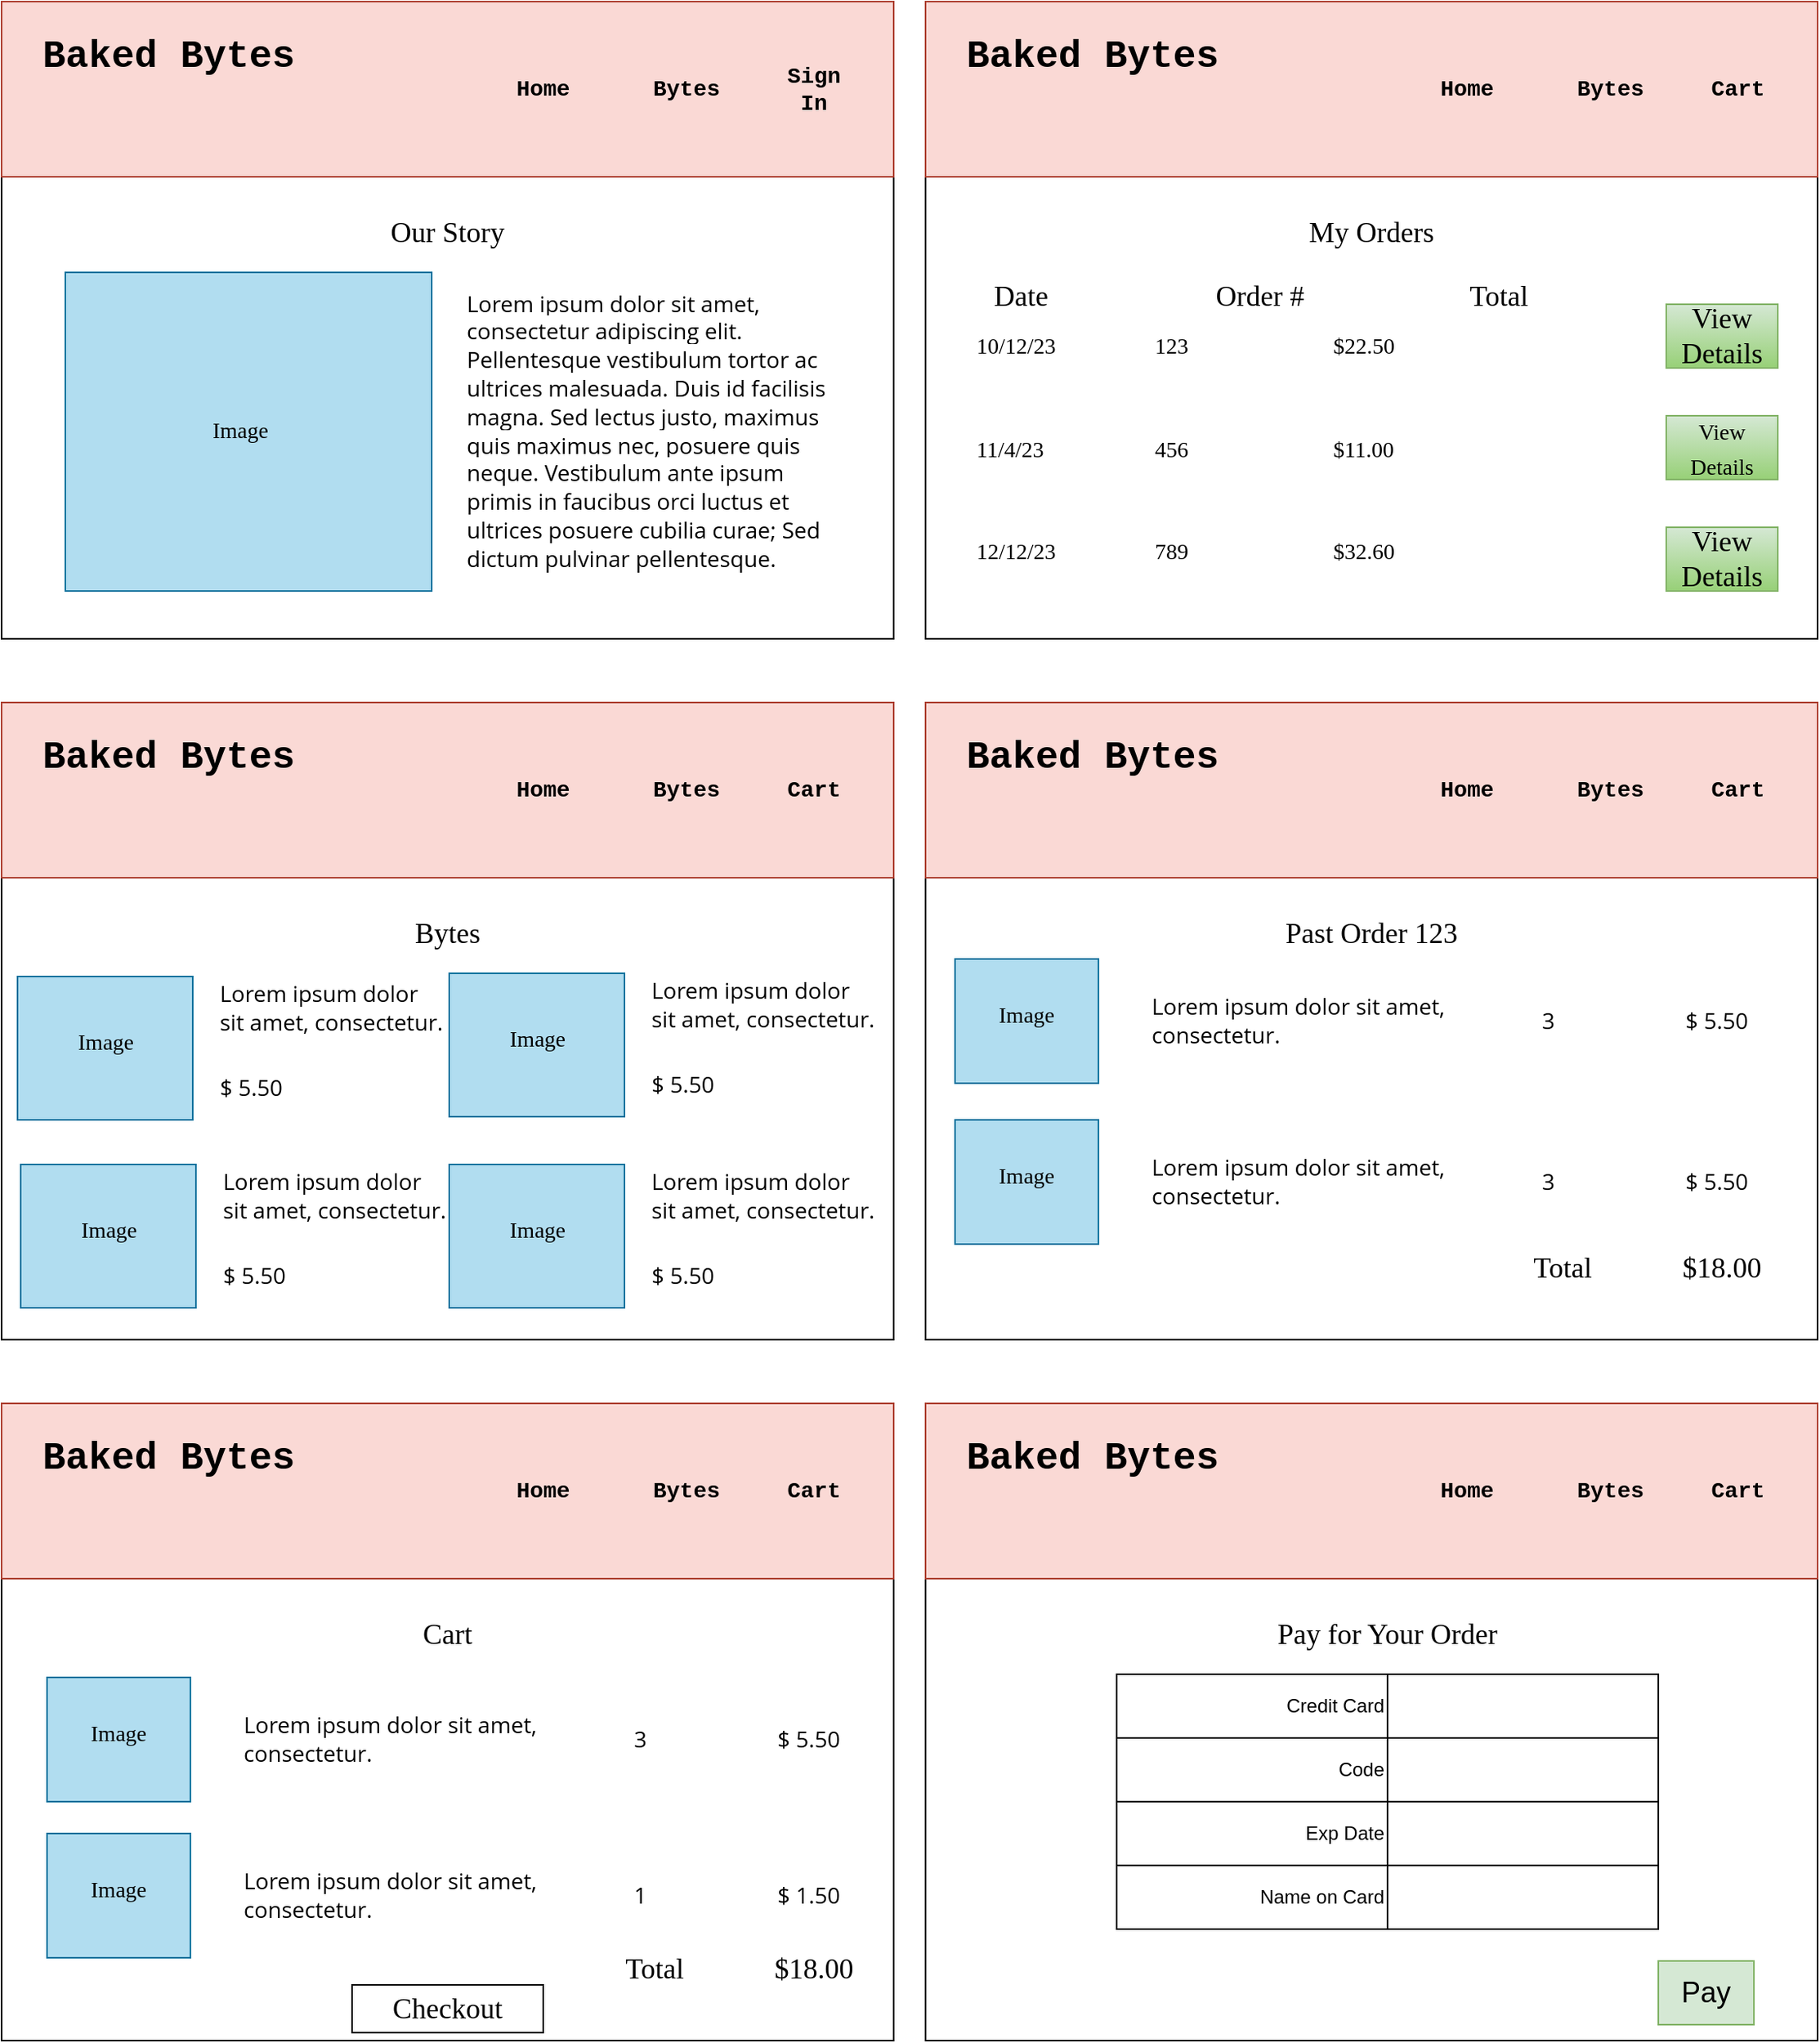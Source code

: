 <mxfile>
    <diagram id="0p1BuVFG_lbV1DjDVaJN" name="Page-1">
        <mxGraphModel dx="1328" dy="828" grid="1" gridSize="10" guides="1" tooltips="1" connect="1" arrows="1" fold="1" page="1" pageScale="1" pageWidth="1200" pageHeight="1600" math="0" shadow="0">
            <root>
                <mxCell id="0"/>
                <mxCell id="1" parent="0"/>
                <mxCell id="2" value="" style="whiteSpace=wrap;html=1;" parent="1" vertex="1">
                    <mxGeometry x="40" y="40" width="560" height="400" as="geometry"/>
                </mxCell>
                <mxCell id="7" value="" style="whiteSpace=wrap;html=1;fontFamily=Courier New;fontSize=14;fillColor=#fad9d5;strokeColor=#ae4132;" parent="1" vertex="1">
                    <mxGeometry x="40" y="40" width="560" height="110" as="geometry"/>
                </mxCell>
                <mxCell id="3" value="&lt;font size=&quot;1&quot; face=&quot;Courier New&quot;&gt;&lt;b style=&quot;font-size: 24px;&quot;&gt;Baked Bytes&lt;/b&gt;&lt;/font&gt;" style="text;strokeColor=none;align=center;fillColor=none;html=1;verticalAlign=middle;whiteSpace=wrap;rounded=0;" parent="1" vertex="1">
                    <mxGeometry x="60" y="60" width="170" height="30" as="geometry"/>
                </mxCell>
                <mxCell id="4" value="&lt;font size=&quot;1&quot; face=&quot;Courier New&quot;&gt;&lt;b style=&quot;font-size: 14px;&quot;&gt;Home&lt;/b&gt;&lt;/font&gt;" style="text;strokeColor=none;align=center;fillColor=none;html=1;verticalAlign=middle;whiteSpace=wrap;rounded=0;" parent="1" vertex="1">
                    <mxGeometry x="350" y="80" width="60" height="30" as="geometry"/>
                </mxCell>
                <mxCell id="5" value="&lt;font size=&quot;1&quot; face=&quot;Courier New&quot;&gt;&lt;b style=&quot;font-size: 14px;&quot;&gt;Bytes&lt;/b&gt;&lt;/font&gt;" style="text;strokeColor=none;align=center;fillColor=none;html=1;verticalAlign=middle;whiteSpace=wrap;rounded=0;" parent="1" vertex="1">
                    <mxGeometry x="440" y="80" width="60" height="30" as="geometry"/>
                </mxCell>
                <mxCell id="6" value="&lt;font face=&quot;Courier New&quot;&gt;&lt;span style=&quot;font-size: 14px;&quot;&gt;&lt;b&gt;Sign In&lt;/b&gt;&lt;/span&gt;&lt;/font&gt;" style="text;strokeColor=none;align=center;fillColor=none;html=1;verticalAlign=middle;whiteSpace=wrap;rounded=0;" parent="1" vertex="1">
                    <mxGeometry x="520" y="80" width="60" height="30" as="geometry"/>
                </mxCell>
                <mxCell id="8" value="&lt;font style=&quot;font-size: 18px;&quot; face=&quot;Verdana&quot;&gt;Our Story&lt;/font&gt;" style="text;strokeColor=none;align=center;fillColor=none;html=1;verticalAlign=middle;whiteSpace=wrap;rounded=0;fontFamily=Courier New;fontSize=14;" parent="1" vertex="1">
                    <mxGeometry x="250" y="170" width="140" height="30" as="geometry"/>
                </mxCell>
                <mxCell id="9" value="" style="whiteSpace=wrap;html=1;fontFamily=Verdana;fontSize=14;fillColor=#b1ddf0;strokeColor=#10739e;" parent="1" vertex="1">
                    <mxGeometry x="80" y="210" width="230" height="200" as="geometry"/>
                </mxCell>
                <mxCell id="10" value="&lt;span style=&quot;font-family: &amp;quot;Open Sans&amp;quot;, Arial, sans-serif; background-color: rgb(255, 255, 255);&quot;&gt;Lorem ipsum dolor sit amet, consectetur adipiscing elit. Pellentesque vestibulum tortor ac ultrices malesuada. Duis id facilisis magna. Sed lectus justo, maximus quis maximus nec, posuere quis neque. Vestibulum ante ipsum primis in faucibus orci luctus et ultrices posuere cubilia curae; Sed dictum pulvinar pellentesque.&amp;nbsp;&lt;/span&gt;" style="text;strokeColor=none;align=left;fillColor=none;html=1;verticalAlign=middle;whiteSpace=wrap;rounded=0;fontFamily=Verdana;fontSize=14;" parent="1" vertex="1">
                    <mxGeometry x="330" y="210" width="230" height="200" as="geometry"/>
                </mxCell>
                <mxCell id="11" value="Image" style="text;strokeColor=none;align=center;fillColor=none;html=1;verticalAlign=middle;whiteSpace=wrap;rounded=0;fontFamily=Verdana;fontSize=14;" parent="1" vertex="1">
                    <mxGeometry x="160" y="295" width="60" height="30" as="geometry"/>
                </mxCell>
                <mxCell id="12" value="" style="whiteSpace=wrap;html=1;" parent="1" vertex="1">
                    <mxGeometry x="40" y="480" width="560" height="400" as="geometry"/>
                </mxCell>
                <mxCell id="13" value="" style="whiteSpace=wrap;html=1;fontFamily=Courier New;fontSize=14;fillColor=#fad9d5;strokeColor=#ae4132;" parent="1" vertex="1">
                    <mxGeometry x="40" y="480" width="560" height="110" as="geometry"/>
                </mxCell>
                <mxCell id="14" value="&lt;font size=&quot;1&quot; face=&quot;Courier New&quot;&gt;&lt;b style=&quot;font-size: 24px;&quot;&gt;Baked Bytes&lt;/b&gt;&lt;/font&gt;" style="text;strokeColor=none;align=center;fillColor=none;html=1;verticalAlign=middle;whiteSpace=wrap;rounded=0;" parent="1" vertex="1">
                    <mxGeometry x="60" y="500" width="170" height="30" as="geometry"/>
                </mxCell>
                <mxCell id="15" value="&lt;font size=&quot;1&quot; face=&quot;Courier New&quot;&gt;&lt;b style=&quot;font-size: 14px;&quot;&gt;Home&lt;/b&gt;&lt;/font&gt;" style="text;strokeColor=none;align=center;fillColor=none;html=1;verticalAlign=middle;whiteSpace=wrap;rounded=0;" parent="1" vertex="1">
                    <mxGeometry x="350" y="520" width="60" height="30" as="geometry"/>
                </mxCell>
                <mxCell id="16" value="&lt;font size=&quot;1&quot; face=&quot;Courier New&quot;&gt;&lt;b style=&quot;font-size: 14px;&quot;&gt;Bytes&lt;/b&gt;&lt;/font&gt;" style="text;strokeColor=none;align=center;fillColor=none;html=1;verticalAlign=middle;whiteSpace=wrap;rounded=0;" parent="1" vertex="1">
                    <mxGeometry x="440" y="520" width="60" height="30" as="geometry"/>
                </mxCell>
                <mxCell id="17" value="&lt;font face=&quot;Courier New&quot;&gt;&lt;span style=&quot;font-size: 14px;&quot;&gt;&lt;b&gt;Cart&lt;/b&gt;&lt;/span&gt;&lt;/font&gt;" style="text;strokeColor=none;align=center;fillColor=none;html=1;verticalAlign=middle;whiteSpace=wrap;rounded=0;" parent="1" vertex="1">
                    <mxGeometry x="520" y="520" width="60" height="30" as="geometry"/>
                </mxCell>
                <mxCell id="18" value="&lt;font style=&quot;font-size: 18px;&quot; face=&quot;Verdana&quot;&gt;Bytes&lt;/font&gt;" style="text;strokeColor=none;align=center;fillColor=none;html=1;verticalAlign=middle;whiteSpace=wrap;rounded=0;fontFamily=Courier New;fontSize=14;" parent="1" vertex="1">
                    <mxGeometry x="250" y="610" width="140" height="30" as="geometry"/>
                </mxCell>
                <mxCell id="29" value="" style="group" parent="1" vertex="1" connectable="0">
                    <mxGeometry x="64" y="652" width="254" height="90" as="geometry"/>
                </mxCell>
                <mxCell id="20" value="&lt;span style=&quot;font-family: &amp;quot;Open Sans&amp;quot;, Arial, sans-serif; text-align: justify; background-color: rgb(255, 255, 255);&quot;&gt;Lorem ipsum dolor sit amet, consectetur.&lt;/span&gt;" style="text;strokeColor=none;align=left;fillColor=none;html=1;verticalAlign=middle;whiteSpace=wrap;rounded=0;fontFamily=Verdana;fontSize=14;" parent="29" vertex="1">
                    <mxGeometry x="111" width="143" height="40" as="geometry"/>
                </mxCell>
                <mxCell id="22" value="" style="group" parent="29" vertex="1" connectable="0">
                    <mxGeometry width="110" height="90" as="geometry"/>
                </mxCell>
                <mxCell id="19" value="" style="whiteSpace=wrap;html=1;fontFamily=Verdana;fontSize=14;fillColor=#b1ddf0;strokeColor=#10739e;" parent="22" vertex="1">
                    <mxGeometry x="-14" width="110" height="90" as="geometry"/>
                </mxCell>
                <mxCell id="21" value="Image" style="text;strokeColor=none;align=center;fillColor=none;html=1;verticalAlign=middle;whiteSpace=wrap;rounded=0;fontFamily=Verdana;fontSize=14;" parent="22" vertex="1">
                    <mxGeometry x="27.261" y="35.25" width="28.696" height="13.5" as="geometry"/>
                </mxCell>
                <mxCell id="23" value="&lt;span style=&quot;font-family: &amp;quot;Open Sans&amp;quot;, Arial, sans-serif; text-align: justify; background-color: rgb(255, 255, 255);&quot;&gt;$ 5.50&lt;/span&gt;" style="text;strokeColor=none;align=left;fillColor=none;html=1;verticalAlign=middle;whiteSpace=wrap;rounded=0;fontFamily=Verdana;fontSize=14;" parent="29" vertex="1">
                    <mxGeometry x="111" y="50" width="55" height="40" as="geometry"/>
                </mxCell>
                <mxCell id="30" value="" style="group" parent="1" vertex="1" connectable="0">
                    <mxGeometry x="335" y="650" width="254" height="90" as="geometry"/>
                </mxCell>
                <mxCell id="31" value="&lt;span style=&quot;font-family: &amp;quot;Open Sans&amp;quot;, Arial, sans-serif; text-align: justify; background-color: rgb(255, 255, 255);&quot;&gt;Lorem ipsum dolor sit amet, consectetur.&lt;/span&gt;" style="text;strokeColor=none;align=left;fillColor=none;html=1;verticalAlign=middle;whiteSpace=wrap;rounded=0;fontFamily=Verdana;fontSize=14;" parent="30" vertex="1">
                    <mxGeometry x="111" width="143" height="40" as="geometry"/>
                </mxCell>
                <mxCell id="32" value="" style="group" parent="30" vertex="1" connectable="0">
                    <mxGeometry width="110" height="90" as="geometry"/>
                </mxCell>
                <mxCell id="33" value="" style="whiteSpace=wrap;html=1;fontFamily=Verdana;fontSize=14;fillColor=#b1ddf0;strokeColor=#10739e;" parent="32" vertex="1">
                    <mxGeometry x="-14" width="110" height="90" as="geometry"/>
                </mxCell>
                <mxCell id="34" value="Image" style="text;strokeColor=none;align=center;fillColor=none;html=1;verticalAlign=middle;whiteSpace=wrap;rounded=0;fontFamily=Verdana;fontSize=14;" parent="32" vertex="1">
                    <mxGeometry x="27.261" y="35.25" width="28.696" height="13.5" as="geometry"/>
                </mxCell>
                <mxCell id="35" value="&lt;span style=&quot;font-family: &amp;quot;Open Sans&amp;quot;, Arial, sans-serif; text-align: justify; background-color: rgb(255, 255, 255);&quot;&gt;$ 5.50&lt;/span&gt;" style="text;strokeColor=none;align=left;fillColor=none;html=1;verticalAlign=middle;whiteSpace=wrap;rounded=0;fontFamily=Verdana;fontSize=14;" parent="30" vertex="1">
                    <mxGeometry x="111" y="50" width="55" height="40" as="geometry"/>
                </mxCell>
                <mxCell id="36" value="" style="group" parent="1" vertex="1" connectable="0">
                    <mxGeometry x="66" y="770" width="254" height="90" as="geometry"/>
                </mxCell>
                <mxCell id="37" value="&lt;span style=&quot;font-family: &amp;quot;Open Sans&amp;quot;, Arial, sans-serif; text-align: justify; background-color: rgb(255, 255, 255);&quot;&gt;Lorem ipsum dolor sit amet, consectetur.&lt;/span&gt;" style="text;strokeColor=none;align=left;fillColor=none;html=1;verticalAlign=middle;whiteSpace=wrap;rounded=0;fontFamily=Verdana;fontSize=14;" parent="36" vertex="1">
                    <mxGeometry x="111" width="143" height="40" as="geometry"/>
                </mxCell>
                <mxCell id="38" value="" style="group" parent="36" vertex="1" connectable="0">
                    <mxGeometry width="110" height="90" as="geometry"/>
                </mxCell>
                <mxCell id="39" value="" style="whiteSpace=wrap;html=1;fontFamily=Verdana;fontSize=14;fillColor=#b1ddf0;strokeColor=#10739e;" parent="38" vertex="1">
                    <mxGeometry x="-14" width="110" height="90" as="geometry"/>
                </mxCell>
                <mxCell id="40" value="Image" style="text;strokeColor=none;align=center;fillColor=none;html=1;verticalAlign=middle;whiteSpace=wrap;rounded=0;fontFamily=Verdana;fontSize=14;" parent="38" vertex="1">
                    <mxGeometry x="27.261" y="35.25" width="28.696" height="13.5" as="geometry"/>
                </mxCell>
                <mxCell id="41" value="&lt;span style=&quot;font-family: &amp;quot;Open Sans&amp;quot;, Arial, sans-serif; text-align: justify; background-color: rgb(255, 255, 255);&quot;&gt;$ 5.50&lt;/span&gt;" style="text;strokeColor=none;align=left;fillColor=none;html=1;verticalAlign=middle;whiteSpace=wrap;rounded=0;fontFamily=Verdana;fontSize=14;" parent="36" vertex="1">
                    <mxGeometry x="111" y="50" width="55" height="40" as="geometry"/>
                </mxCell>
                <mxCell id="42" value="" style="group" parent="1" vertex="1" connectable="0">
                    <mxGeometry x="335" y="770" width="254" height="90" as="geometry"/>
                </mxCell>
                <mxCell id="43" value="&lt;span style=&quot;font-family: &amp;quot;Open Sans&amp;quot;, Arial, sans-serif; text-align: justify; background-color: rgb(255, 255, 255);&quot;&gt;Lorem ipsum dolor sit amet, consectetur.&lt;/span&gt;" style="text;strokeColor=none;align=left;fillColor=none;html=1;verticalAlign=middle;whiteSpace=wrap;rounded=0;fontFamily=Verdana;fontSize=14;" parent="42" vertex="1">
                    <mxGeometry x="111" width="143" height="40" as="geometry"/>
                </mxCell>
                <mxCell id="44" value="" style="group" parent="42" vertex="1" connectable="0">
                    <mxGeometry width="110" height="90" as="geometry"/>
                </mxCell>
                <mxCell id="45" value="" style="whiteSpace=wrap;html=1;fontFamily=Verdana;fontSize=14;fillColor=#b1ddf0;strokeColor=#10739e;" parent="44" vertex="1">
                    <mxGeometry x="-14" width="110" height="90" as="geometry"/>
                </mxCell>
                <mxCell id="46" value="Image" style="text;strokeColor=none;align=center;fillColor=none;html=1;verticalAlign=middle;whiteSpace=wrap;rounded=0;fontFamily=Verdana;fontSize=14;" parent="44" vertex="1">
                    <mxGeometry x="27.261" y="35.25" width="28.696" height="13.5" as="geometry"/>
                </mxCell>
                <mxCell id="47" value="&lt;span style=&quot;font-family: &amp;quot;Open Sans&amp;quot;, Arial, sans-serif; text-align: justify; background-color: rgb(255, 255, 255);&quot;&gt;$ 5.50&lt;/span&gt;" style="text;strokeColor=none;align=left;fillColor=none;html=1;verticalAlign=middle;whiteSpace=wrap;rounded=0;fontFamily=Verdana;fontSize=14;" parent="42" vertex="1">
                    <mxGeometry x="111" y="50" width="55" height="40" as="geometry"/>
                </mxCell>
                <mxCell id="48" value="" style="whiteSpace=wrap;html=1;" parent="1" vertex="1">
                    <mxGeometry x="40" y="920" width="560" height="400" as="geometry"/>
                </mxCell>
                <mxCell id="49" value="" style="whiteSpace=wrap;html=1;fontFamily=Courier New;fontSize=14;fillColor=#fad9d5;strokeColor=#ae4132;" parent="1" vertex="1">
                    <mxGeometry x="40" y="920" width="560" height="110" as="geometry"/>
                </mxCell>
                <mxCell id="50" value="&lt;font size=&quot;1&quot; face=&quot;Courier New&quot;&gt;&lt;b style=&quot;font-size: 24px;&quot;&gt;Baked Bytes&lt;/b&gt;&lt;/font&gt;" style="text;strokeColor=none;align=center;fillColor=none;html=1;verticalAlign=middle;whiteSpace=wrap;rounded=0;" parent="1" vertex="1">
                    <mxGeometry x="60" y="940" width="170" height="30" as="geometry"/>
                </mxCell>
                <mxCell id="51" value="&lt;font size=&quot;1&quot; face=&quot;Courier New&quot;&gt;&lt;b style=&quot;font-size: 14px;&quot;&gt;Home&lt;/b&gt;&lt;/font&gt;" style="text;strokeColor=none;align=center;fillColor=none;html=1;verticalAlign=middle;whiteSpace=wrap;rounded=0;" parent="1" vertex="1">
                    <mxGeometry x="350" y="960" width="60" height="30" as="geometry"/>
                </mxCell>
                <mxCell id="52" value="&lt;font size=&quot;1&quot; face=&quot;Courier New&quot;&gt;&lt;b style=&quot;font-size: 14px;&quot;&gt;Bytes&lt;/b&gt;&lt;/font&gt;" style="text;strokeColor=none;align=center;fillColor=none;html=1;verticalAlign=middle;whiteSpace=wrap;rounded=0;" parent="1" vertex="1">
                    <mxGeometry x="440" y="960" width="60" height="30" as="geometry"/>
                </mxCell>
                <mxCell id="53" value="&lt;font face=&quot;Courier New&quot;&gt;&lt;span style=&quot;font-size: 14px;&quot;&gt;&lt;b&gt;Cart&lt;/b&gt;&lt;/span&gt;&lt;/font&gt;" style="text;strokeColor=none;align=center;fillColor=none;html=1;verticalAlign=middle;whiteSpace=wrap;rounded=0;" parent="1" vertex="1">
                    <mxGeometry x="520" y="960" width="60" height="30" as="geometry"/>
                </mxCell>
                <mxCell id="54" value="&lt;font style=&quot;font-size: 18px;&quot; face=&quot;Verdana&quot;&gt;Cart&lt;/font&gt;" style="text;strokeColor=none;align=center;fillColor=none;html=1;verticalAlign=middle;whiteSpace=wrap;rounded=0;fontFamily=Courier New;fontSize=14;" parent="1" vertex="1">
                    <mxGeometry x="250" y="1050" width="140" height="30" as="geometry"/>
                </mxCell>
                <mxCell id="56" value="&lt;span style=&quot;font-family: &amp;quot;Open Sans&amp;quot;, Arial, sans-serif; text-align: justify; background-color: rgb(255, 255, 255);&quot;&gt;Lorem ipsum dolor sit amet, consectetur.&lt;/span&gt;" style="text;strokeColor=none;align=left;fillColor=none;html=1;verticalAlign=middle;whiteSpace=wrap;rounded=0;fontFamily=Verdana;fontSize=14;" parent="1" vertex="1">
                    <mxGeometry x="190" y="1111" width="200" height="40" as="geometry"/>
                </mxCell>
                <mxCell id="57" value="" style="group" parent="1" vertex="1" connectable="0">
                    <mxGeometry x="80" y="1092" width="90" height="78" as="geometry"/>
                </mxCell>
                <mxCell id="58" value="" style="whiteSpace=wrap;html=1;fontFamily=Verdana;fontSize=14;fillColor=#b1ddf0;strokeColor=#10739e;" parent="57" vertex="1">
                    <mxGeometry x="-11.455" width="90" height="78" as="geometry"/>
                </mxCell>
                <mxCell id="59" value="Image" style="text;strokeColor=none;align=center;fillColor=none;html=1;verticalAlign=middle;whiteSpace=wrap;rounded=0;fontFamily=Verdana;fontSize=14;" parent="57" vertex="1">
                    <mxGeometry x="22.304" y="30.55" width="23.478" height="11.7" as="geometry"/>
                </mxCell>
                <mxCell id="60" value="&lt;span style=&quot;font-family: &amp;quot;Open Sans&amp;quot;, Arial, sans-serif; text-align: justify; background-color: rgb(255, 255, 255);&quot;&gt;$ 5.50&lt;/span&gt;" style="text;strokeColor=none;align=left;fillColor=none;html=1;verticalAlign=middle;whiteSpace=wrap;rounded=0;fontFamily=Verdana;fontSize=14;" parent="1" vertex="1">
                    <mxGeometry x="525" y="1111" width="55" height="40" as="geometry"/>
                </mxCell>
                <mxCell id="79" value="&lt;span style=&quot;font-family: &amp;quot;Open Sans&amp;quot;, Arial, sans-serif; text-align: justify; background-color: rgb(255, 255, 255);&quot;&gt;3&lt;/span&gt;" style="text;strokeColor=none;align=left;fillColor=none;html=1;verticalAlign=middle;whiteSpace=wrap;rounded=0;fontFamily=Verdana;fontSize=14;" parent="1" vertex="1">
                    <mxGeometry x="434.5" y="1111" width="55" height="40" as="geometry"/>
                </mxCell>
                <mxCell id="80" value="&lt;span style=&quot;font-family: &amp;quot;Open Sans&amp;quot;, Arial, sans-serif; text-align: justify; background-color: rgb(255, 255, 255);&quot;&gt;Lorem ipsum dolor sit amet, consectetur.&lt;/span&gt;" style="text;strokeColor=none;align=left;fillColor=none;html=1;verticalAlign=middle;whiteSpace=wrap;rounded=0;fontFamily=Verdana;fontSize=14;" parent="1" vertex="1">
                    <mxGeometry x="190" y="1209" width="200" height="40" as="geometry"/>
                </mxCell>
                <mxCell id="81" value="" style="group" parent="1" vertex="1" connectable="0">
                    <mxGeometry x="80" y="1190" width="90" height="78" as="geometry"/>
                </mxCell>
                <mxCell id="82" value="" style="whiteSpace=wrap;html=1;fontFamily=Verdana;fontSize=14;fillColor=#b1ddf0;strokeColor=#10739e;" parent="81" vertex="1">
                    <mxGeometry x="-11.455" width="90" height="78" as="geometry"/>
                </mxCell>
                <mxCell id="83" value="Image" style="text;strokeColor=none;align=center;fillColor=none;html=1;verticalAlign=middle;whiteSpace=wrap;rounded=0;fontFamily=Verdana;fontSize=14;" parent="81" vertex="1">
                    <mxGeometry x="22.304" y="30.55" width="23.478" height="11.7" as="geometry"/>
                </mxCell>
                <mxCell id="84" value="&lt;span style=&quot;font-family: &amp;quot;Open Sans&amp;quot;, Arial, sans-serif; text-align: justify; background-color: rgb(255, 255, 255);&quot;&gt;$ 1.50&lt;/span&gt;" style="text;strokeColor=none;align=left;fillColor=none;html=1;verticalAlign=middle;whiteSpace=wrap;rounded=0;fontFamily=Verdana;fontSize=14;" parent="1" vertex="1">
                    <mxGeometry x="525" y="1209" width="55" height="40" as="geometry"/>
                </mxCell>
                <mxCell id="85" value="&lt;span style=&quot;font-family: &amp;quot;Open Sans&amp;quot;, Arial, sans-serif; text-align: justify; background-color: rgb(255, 255, 255);&quot;&gt;1&lt;/span&gt;" style="text;strokeColor=none;align=left;fillColor=none;html=1;verticalAlign=middle;whiteSpace=wrap;rounded=0;fontFamily=Verdana;fontSize=14;" parent="1" vertex="1">
                    <mxGeometry x="434.5" y="1209" width="55" height="40" as="geometry"/>
                </mxCell>
                <mxCell id="86" value="Total" style="text;strokeColor=none;align=center;fillColor=none;html=1;verticalAlign=middle;whiteSpace=wrap;rounded=0;fontFamily=Verdana;fontSize=18;" parent="1" vertex="1">
                    <mxGeometry x="420" y="1260" width="60" height="30" as="geometry"/>
                </mxCell>
                <mxCell id="87" value="$18.00" style="text;strokeColor=none;align=center;fillColor=none;html=1;verticalAlign=middle;whiteSpace=wrap;rounded=0;fontFamily=Verdana;fontSize=18;" parent="1" vertex="1">
                    <mxGeometry x="520" y="1260" width="60" height="30" as="geometry"/>
                </mxCell>
                <mxCell id="88" value="Checkout" style="text;strokeColor=default;align=center;fillColor=none;html=1;verticalAlign=middle;whiteSpace=wrap;rounded=0;fontFamily=Verdana;fontSize=18;" parent="1" vertex="1">
                    <mxGeometry x="260" y="1285" width="120" height="30" as="geometry"/>
                </mxCell>
                <mxCell id="89" value="" style="whiteSpace=wrap;html=1;" parent="1" vertex="1">
                    <mxGeometry x="620" y="40" width="560" height="400" as="geometry"/>
                </mxCell>
                <mxCell id="90" value="" style="whiteSpace=wrap;html=1;fontFamily=Courier New;fontSize=14;fillColor=#fad9d5;strokeColor=#ae4132;" parent="1" vertex="1">
                    <mxGeometry x="620" y="40" width="560" height="110" as="geometry"/>
                </mxCell>
                <mxCell id="91" value="&lt;font size=&quot;1&quot; face=&quot;Courier New&quot;&gt;&lt;b style=&quot;font-size: 24px;&quot;&gt;Baked Bytes&lt;/b&gt;&lt;/font&gt;" style="text;strokeColor=none;align=center;fillColor=none;html=1;verticalAlign=middle;whiteSpace=wrap;rounded=0;" parent="1" vertex="1">
                    <mxGeometry x="640" y="60" width="170" height="30" as="geometry"/>
                </mxCell>
                <mxCell id="92" value="&lt;font size=&quot;1&quot; face=&quot;Courier New&quot;&gt;&lt;b style=&quot;font-size: 14px;&quot;&gt;Home&lt;/b&gt;&lt;/font&gt;" style="text;strokeColor=none;align=center;fillColor=none;html=1;verticalAlign=middle;whiteSpace=wrap;rounded=0;" parent="1" vertex="1">
                    <mxGeometry x="930" y="80" width="60" height="30" as="geometry"/>
                </mxCell>
                <mxCell id="93" value="&lt;font size=&quot;1&quot; face=&quot;Courier New&quot;&gt;&lt;b style=&quot;font-size: 14px;&quot;&gt;Bytes&lt;/b&gt;&lt;/font&gt;" style="text;strokeColor=none;align=center;fillColor=none;html=1;verticalAlign=middle;whiteSpace=wrap;rounded=0;" parent="1" vertex="1">
                    <mxGeometry x="1020" y="80" width="60" height="30" as="geometry"/>
                </mxCell>
                <mxCell id="94" value="&lt;font face=&quot;Courier New&quot;&gt;&lt;span style=&quot;font-size: 14px;&quot;&gt;&lt;b&gt;Cart&lt;/b&gt;&lt;/span&gt;&lt;/font&gt;" style="text;strokeColor=none;align=center;fillColor=none;html=1;verticalAlign=middle;whiteSpace=wrap;rounded=0;" parent="1" vertex="1">
                    <mxGeometry x="1100" y="80" width="60" height="30" as="geometry"/>
                </mxCell>
                <mxCell id="95" value="&lt;font style=&quot;font-size: 18px;&quot; face=&quot;Verdana&quot;&gt;My Orders&lt;/font&gt;" style="text;strokeColor=none;align=center;fillColor=none;html=1;verticalAlign=middle;whiteSpace=wrap;rounded=0;fontFamily=Courier New;fontSize=14;" parent="1" vertex="1">
                    <mxGeometry x="830" y="170" width="140" height="30" as="geometry"/>
                </mxCell>
                <mxCell id="99" value="" style="whiteSpace=wrap;html=1;" parent="1" vertex="1">
                    <mxGeometry x="620" y="480" width="560" height="400" as="geometry"/>
                </mxCell>
                <mxCell id="100" value="" style="whiteSpace=wrap;html=1;fontFamily=Courier New;fontSize=14;fillColor=#fad9d5;strokeColor=#ae4132;" parent="1" vertex="1">
                    <mxGeometry x="620" y="480" width="560" height="110" as="geometry"/>
                </mxCell>
                <mxCell id="101" value="&lt;font size=&quot;1&quot; face=&quot;Courier New&quot;&gt;&lt;b style=&quot;font-size: 24px;&quot;&gt;Baked Bytes&lt;/b&gt;&lt;/font&gt;" style="text;strokeColor=none;align=center;fillColor=none;html=1;verticalAlign=middle;whiteSpace=wrap;rounded=0;" parent="1" vertex="1">
                    <mxGeometry x="640" y="500" width="170" height="30" as="geometry"/>
                </mxCell>
                <mxCell id="102" value="&lt;font size=&quot;1&quot; face=&quot;Courier New&quot;&gt;&lt;b style=&quot;font-size: 14px;&quot;&gt;Home&lt;/b&gt;&lt;/font&gt;" style="text;strokeColor=none;align=center;fillColor=none;html=1;verticalAlign=middle;whiteSpace=wrap;rounded=0;" parent="1" vertex="1">
                    <mxGeometry x="930" y="520" width="60" height="30" as="geometry"/>
                </mxCell>
                <mxCell id="103" value="&lt;font size=&quot;1&quot; face=&quot;Courier New&quot;&gt;&lt;b style=&quot;font-size: 14px;&quot;&gt;Bytes&lt;/b&gt;&lt;/font&gt;" style="text;strokeColor=none;align=center;fillColor=none;html=1;verticalAlign=middle;whiteSpace=wrap;rounded=0;" parent="1" vertex="1">
                    <mxGeometry x="1020" y="520" width="60" height="30" as="geometry"/>
                </mxCell>
                <mxCell id="104" value="&lt;font face=&quot;Courier New&quot;&gt;&lt;span style=&quot;font-size: 14px;&quot;&gt;&lt;b&gt;Cart&lt;/b&gt;&lt;/span&gt;&lt;/font&gt;" style="text;strokeColor=none;align=center;fillColor=none;html=1;verticalAlign=middle;whiteSpace=wrap;rounded=0;" parent="1" vertex="1">
                    <mxGeometry x="1100" y="520" width="60" height="30" as="geometry"/>
                </mxCell>
                <mxCell id="105" value="&lt;font style=&quot;font-size: 18px;&quot; face=&quot;Verdana&quot;&gt;Past Order 123&lt;/font&gt;" style="text;strokeColor=none;align=center;fillColor=none;html=1;verticalAlign=middle;whiteSpace=wrap;rounded=0;fontFamily=Courier New;fontSize=14;" parent="1" vertex="1">
                    <mxGeometry x="830" y="610" width="140" height="30" as="geometry"/>
                </mxCell>
                <mxCell id="119" value="&lt;span style=&quot;font-family: &amp;quot;Open Sans&amp;quot;, Arial, sans-serif; text-align: justify; background-color: rgb(255, 255, 255);&quot;&gt;Lorem ipsum dolor sit amet, consectetur.&lt;/span&gt;" style="text;strokeColor=none;align=left;fillColor=none;html=1;verticalAlign=middle;whiteSpace=wrap;rounded=0;fontFamily=Verdana;fontSize=14;" parent="1" vertex="1">
                    <mxGeometry x="760" y="660" width="200" height="40" as="geometry"/>
                </mxCell>
                <mxCell id="120" value="" style="group" parent="1" vertex="1" connectable="0">
                    <mxGeometry x="650" y="641" width="90" height="78" as="geometry"/>
                </mxCell>
                <mxCell id="121" value="" style="whiteSpace=wrap;html=1;fontFamily=Verdana;fontSize=14;fillColor=#b1ddf0;strokeColor=#10739e;" parent="120" vertex="1">
                    <mxGeometry x="-11.455" width="90" height="78" as="geometry"/>
                </mxCell>
                <mxCell id="122" value="Image" style="text;strokeColor=none;align=center;fillColor=none;html=1;verticalAlign=middle;whiteSpace=wrap;rounded=0;fontFamily=Verdana;fontSize=14;" parent="120" vertex="1">
                    <mxGeometry x="22.304" y="30.55" width="23.478" height="11.7" as="geometry"/>
                </mxCell>
                <mxCell id="123" value="&lt;span style=&quot;font-family: &amp;quot;Open Sans&amp;quot;, Arial, sans-serif; text-align: justify; background-color: rgb(255, 255, 255);&quot;&gt;$ 5.50&lt;/span&gt;" style="text;strokeColor=none;align=left;fillColor=none;html=1;verticalAlign=middle;whiteSpace=wrap;rounded=0;fontFamily=Verdana;fontSize=14;" parent="1" vertex="1">
                    <mxGeometry x="1095" y="660" width="55" height="40" as="geometry"/>
                </mxCell>
                <mxCell id="124" value="&lt;span style=&quot;font-family: &amp;quot;Open Sans&amp;quot;, Arial, sans-serif; text-align: justify; background-color: rgb(255, 255, 255);&quot;&gt;3&lt;/span&gt;" style="text;strokeColor=none;align=left;fillColor=none;html=1;verticalAlign=middle;whiteSpace=wrap;rounded=0;fontFamily=Verdana;fontSize=14;" parent="1" vertex="1">
                    <mxGeometry x="1004.5" y="660" width="55" height="40" as="geometry"/>
                </mxCell>
                <mxCell id="125" value="&lt;span style=&quot;font-family: &amp;quot;Open Sans&amp;quot;, Arial, sans-serif; text-align: justify; background-color: rgb(255, 255, 255);&quot;&gt;Lorem ipsum dolor sit amet, consectetur.&lt;/span&gt;" style="text;strokeColor=none;align=left;fillColor=none;html=1;verticalAlign=middle;whiteSpace=wrap;rounded=0;fontFamily=Verdana;fontSize=14;" parent="1" vertex="1">
                    <mxGeometry x="760" y="761" width="200" height="40" as="geometry"/>
                </mxCell>
                <mxCell id="126" value="" style="group" parent="1" vertex="1" connectable="0">
                    <mxGeometry x="650" y="742" width="90" height="78" as="geometry"/>
                </mxCell>
                <mxCell id="127" value="" style="whiteSpace=wrap;html=1;fontFamily=Verdana;fontSize=14;fillColor=#b1ddf0;strokeColor=#10739e;" parent="126" vertex="1">
                    <mxGeometry x="-11.455" width="90" height="78" as="geometry"/>
                </mxCell>
                <mxCell id="128" value="Image" style="text;strokeColor=none;align=center;fillColor=none;html=1;verticalAlign=middle;whiteSpace=wrap;rounded=0;fontFamily=Verdana;fontSize=14;" parent="126" vertex="1">
                    <mxGeometry x="22.304" y="30.55" width="23.478" height="11.7" as="geometry"/>
                </mxCell>
                <mxCell id="129" value="&lt;span style=&quot;font-family: &amp;quot;Open Sans&amp;quot;, Arial, sans-serif; text-align: justify; background-color: rgb(255, 255, 255);&quot;&gt;$ 5.50&lt;/span&gt;" style="text;strokeColor=none;align=left;fillColor=none;html=1;verticalAlign=middle;whiteSpace=wrap;rounded=0;fontFamily=Verdana;fontSize=14;" parent="1" vertex="1">
                    <mxGeometry x="1095" y="761" width="55" height="40" as="geometry"/>
                </mxCell>
                <mxCell id="130" value="&lt;span style=&quot;font-family: &amp;quot;Open Sans&amp;quot;, Arial, sans-serif; text-align: justify; background-color: rgb(255, 255, 255);&quot;&gt;3&lt;/span&gt;" style="text;strokeColor=none;align=left;fillColor=none;html=1;verticalAlign=middle;whiteSpace=wrap;rounded=0;fontFamily=Verdana;fontSize=14;" parent="1" vertex="1">
                    <mxGeometry x="1004.5" y="761" width="55" height="40" as="geometry"/>
                </mxCell>
                <mxCell id="131" value="Total" style="text;strokeColor=none;align=center;fillColor=none;html=1;verticalAlign=middle;whiteSpace=wrap;rounded=0;fontFamily=Verdana;fontSize=18;" parent="1" vertex="1">
                    <mxGeometry x="990" y="820" width="60" height="30" as="geometry"/>
                </mxCell>
                <mxCell id="132" value="$18.00" style="text;strokeColor=none;align=center;fillColor=none;html=1;verticalAlign=middle;whiteSpace=wrap;rounded=0;fontFamily=Verdana;fontSize=18;" parent="1" vertex="1">
                    <mxGeometry x="1090" y="820" width="60" height="30" as="geometry"/>
                </mxCell>
                <mxCell id="133" value="Date" style="text;strokeColor=none;align=center;fillColor=none;html=1;verticalAlign=middle;whiteSpace=wrap;rounded=0;fontFamily=Verdana;fontSize=18;" parent="1" vertex="1">
                    <mxGeometry x="650" y="210" width="60" height="30" as="geometry"/>
                </mxCell>
                <mxCell id="134" value="Order #" style="text;strokeColor=none;align=center;fillColor=none;html=1;verticalAlign=middle;whiteSpace=wrap;rounded=0;fontFamily=Verdana;fontSize=18;" parent="1" vertex="1">
                    <mxGeometry x="780" y="210" width="100" height="30" as="geometry"/>
                </mxCell>
                <mxCell id="135" value="Total" style="text;strokeColor=none;align=center;fillColor=none;html=1;verticalAlign=middle;whiteSpace=wrap;rounded=0;fontFamily=Verdana;fontSize=18;" parent="1" vertex="1">
                    <mxGeometry x="930" y="210" width="100" height="30" as="geometry"/>
                </mxCell>
                <mxCell id="136" value="View Details" style="text;strokeColor=#82b366;align=center;fillColor=#d5e8d4;html=1;verticalAlign=middle;whiteSpace=wrap;rounded=0;fontFamily=Verdana;fontSize=18;gradientColor=#97d077;" parent="1" vertex="1">
                    <mxGeometry x="1085" y="230" width="70" height="40" as="geometry"/>
                </mxCell>
                <mxCell id="137" value="&lt;font style=&quot;font-size: 14px;&quot;&gt;View Details&lt;/font&gt;" style="text;strokeColor=#82b366;align=center;fillColor=#d5e8d4;html=1;verticalAlign=middle;whiteSpace=wrap;rounded=0;fontFamily=Verdana;fontSize=18;gradientColor=#97d077;" parent="1" vertex="1">
                    <mxGeometry x="1085" y="300" width="70" height="40" as="geometry"/>
                </mxCell>
                <mxCell id="138" value="View Details" style="text;strokeColor=#82b366;align=center;fillColor=#d5e8d4;html=1;verticalAlign=middle;whiteSpace=wrap;rounded=0;fontFamily=Verdana;fontSize=18;gradientColor=#97d077;" parent="1" vertex="1">
                    <mxGeometry x="1085" y="370" width="70" height="40" as="geometry"/>
                </mxCell>
                <mxCell id="139" value="&lt;font style=&quot;font-size: 14px;&quot;&gt;10/12/23&lt;span style=&quot;white-space: pre;&quot;&gt;&#9;&lt;/span&gt;&lt;span style=&quot;white-space: pre;&quot;&gt;&#9;&lt;span style=&quot;white-space: pre;&quot;&gt;&#9;&lt;/span&gt;&lt;/span&gt;123&lt;span style=&quot;white-space: pre;&quot;&gt;&#9;&lt;/span&gt;&lt;span style=&quot;white-space: pre;&quot;&gt;&#9;&lt;/span&gt;&lt;span style=&quot;white-space: pre;&quot;&gt;&#9;&lt;/span&gt;&lt;span style=&quot;white-space: pre;&quot;&gt;&#9;&lt;/span&gt;$22.50&lt;br&gt;&lt;br&gt;&lt;br&gt;11/4/23&lt;span style=&quot;white-space: pre;&quot;&gt;&#9;&lt;/span&gt;&lt;span style=&quot;white-space: pre;&quot;&gt;&#9;&lt;/span&gt;&lt;span style=&quot;white-space: pre;&quot;&gt;&#9;&lt;/span&gt;456&lt;span style=&quot;white-space: pre;&quot;&gt;&#9;&lt;/span&gt;&lt;span style=&quot;white-space: pre;&quot;&gt;&#9;&lt;/span&gt;&lt;span style=&quot;white-space: pre;&quot;&gt;&#9;&lt;/span&gt;&lt;span style=&quot;white-space: pre;&quot;&gt;&#9;&lt;/span&gt;$11.00&lt;br&gt;&lt;br&gt;&lt;br&gt;12/12/23&lt;span style=&quot;white-space: pre;&quot;&gt;&#9;&lt;/span&gt;&lt;span style=&quot;white-space: pre;&quot;&gt;&#9;&lt;/span&gt;&lt;span style=&quot;white-space: pre;&quot;&gt;&#9;&lt;/span&gt;789&lt;span style=&quot;white-space: pre;&quot;&gt;&#9;&lt;/span&gt;&lt;span style=&quot;white-space: pre;&quot;&gt;&#9;&lt;/span&gt;&lt;span style=&quot;white-space: pre;&quot;&gt;&#9;&lt;/span&gt;&lt;span style=&quot;white-space: pre;&quot;&gt;&#9;&lt;/span&gt;$32.60&lt;br&gt;&lt;/font&gt;" style="text;strokeColor=none;align=left;fillColor=none;html=1;verticalAlign=middle;whiteSpace=wrap;rounded=0;fontFamily=Verdana;fontSize=18;" parent="1" vertex="1">
                    <mxGeometry x="650" y="240" width="410" height="160" as="geometry"/>
                </mxCell>
                <mxCell id="140" value="" style="whiteSpace=wrap;html=1;" vertex="1" parent="1">
                    <mxGeometry x="620" y="920" width="560" height="400" as="geometry"/>
                </mxCell>
                <mxCell id="141" value="" style="whiteSpace=wrap;html=1;fontFamily=Courier New;fontSize=14;fillColor=#fad9d5;strokeColor=#ae4132;" vertex="1" parent="1">
                    <mxGeometry x="620" y="920" width="560" height="110" as="geometry"/>
                </mxCell>
                <mxCell id="142" value="&lt;font size=&quot;1&quot; face=&quot;Courier New&quot;&gt;&lt;b style=&quot;font-size: 24px;&quot;&gt;Baked Bytes&lt;/b&gt;&lt;/font&gt;" style="text;strokeColor=none;align=center;fillColor=none;html=1;verticalAlign=middle;whiteSpace=wrap;rounded=0;" vertex="1" parent="1">
                    <mxGeometry x="640" y="940" width="170" height="30" as="geometry"/>
                </mxCell>
                <mxCell id="143" value="&lt;font size=&quot;1&quot; face=&quot;Courier New&quot;&gt;&lt;b style=&quot;font-size: 14px;&quot;&gt;Home&lt;/b&gt;&lt;/font&gt;" style="text;strokeColor=none;align=center;fillColor=none;html=1;verticalAlign=middle;whiteSpace=wrap;rounded=0;" vertex="1" parent="1">
                    <mxGeometry x="930" y="960" width="60" height="30" as="geometry"/>
                </mxCell>
                <mxCell id="144" value="&lt;font size=&quot;1&quot; face=&quot;Courier New&quot;&gt;&lt;b style=&quot;font-size: 14px;&quot;&gt;Bytes&lt;/b&gt;&lt;/font&gt;" style="text;strokeColor=none;align=center;fillColor=none;html=1;verticalAlign=middle;whiteSpace=wrap;rounded=0;" vertex="1" parent="1">
                    <mxGeometry x="1020" y="960" width="60" height="30" as="geometry"/>
                </mxCell>
                <mxCell id="145" value="&lt;font face=&quot;Courier New&quot;&gt;&lt;span style=&quot;font-size: 14px;&quot;&gt;&lt;b&gt;Cart&lt;/b&gt;&lt;/span&gt;&lt;/font&gt;" style="text;strokeColor=none;align=center;fillColor=none;html=1;verticalAlign=middle;whiteSpace=wrap;rounded=0;" vertex="1" parent="1">
                    <mxGeometry x="1100" y="960" width="60" height="30" as="geometry"/>
                </mxCell>
                <mxCell id="146" value="&lt;font style=&quot;font-size: 18px;&quot; face=&quot;Verdana&quot;&gt;Pay for Your Order&lt;/font&gt;" style="text;strokeColor=none;align=center;fillColor=none;html=1;verticalAlign=middle;whiteSpace=wrap;rounded=0;fontFamily=Courier New;fontSize=14;" vertex="1" parent="1">
                    <mxGeometry x="820" y="1050" width="180" height="30" as="geometry"/>
                </mxCell>
                <mxCell id="147" value="" style="shape=table;startSize=0;container=1;collapsible=0;childLayout=tableLayout;" vertex="1" parent="1">
                    <mxGeometry x="740" y="1090" width="340" height="160" as="geometry"/>
                </mxCell>
                <mxCell id="148" value="" style="shape=tableRow;horizontal=0;startSize=0;swimlaneHead=0;swimlaneBody=0;top=0;left=0;bottom=0;right=0;collapsible=0;dropTarget=0;fillColor=none;points=[[0,0.5],[1,0.5]];portConstraint=eastwest;" vertex="1" parent="147">
                    <mxGeometry width="340" height="40" as="geometry"/>
                </mxCell>
                <mxCell id="149" value="Credit Card" style="shape=partialRectangle;html=1;whiteSpace=wrap;connectable=0;overflow=hidden;fillColor=none;top=0;left=0;bottom=0;right=0;pointerEvents=1;align=right;" vertex="1" parent="148">
                    <mxGeometry width="170" height="40" as="geometry">
                        <mxRectangle width="170" height="40" as="alternateBounds"/>
                    </mxGeometry>
                </mxCell>
                <mxCell id="150" value="" style="shape=partialRectangle;html=1;whiteSpace=wrap;connectable=0;overflow=hidden;fillColor=none;top=0;left=0;bottom=0;right=0;pointerEvents=1;" vertex="1" parent="148">
                    <mxGeometry x="170" width="170" height="40" as="geometry">
                        <mxRectangle width="170" height="40" as="alternateBounds"/>
                    </mxGeometry>
                </mxCell>
                <mxCell id="151" value="" style="shape=tableRow;horizontal=0;startSize=0;swimlaneHead=0;swimlaneBody=0;top=0;left=0;bottom=0;right=0;collapsible=0;dropTarget=0;fillColor=none;points=[[0,0.5],[1,0.5]];portConstraint=eastwest;" vertex="1" parent="147">
                    <mxGeometry y="40" width="340" height="40" as="geometry"/>
                </mxCell>
                <mxCell id="152" value="Code" style="shape=partialRectangle;html=1;whiteSpace=wrap;connectable=0;overflow=hidden;fillColor=none;top=0;left=0;bottom=0;right=0;pointerEvents=1;align=right;" vertex="1" parent="151">
                    <mxGeometry width="170" height="40" as="geometry">
                        <mxRectangle width="170" height="40" as="alternateBounds"/>
                    </mxGeometry>
                </mxCell>
                <mxCell id="153" value="" style="shape=partialRectangle;html=1;whiteSpace=wrap;connectable=0;overflow=hidden;fillColor=none;top=0;left=0;bottom=0;right=0;pointerEvents=1;" vertex="1" parent="151">
                    <mxGeometry x="170" width="170" height="40" as="geometry">
                        <mxRectangle width="170" height="40" as="alternateBounds"/>
                    </mxGeometry>
                </mxCell>
                <mxCell id="154" value="" style="shape=tableRow;horizontal=0;startSize=0;swimlaneHead=0;swimlaneBody=0;top=0;left=0;bottom=0;right=0;collapsible=0;dropTarget=0;fillColor=none;points=[[0,0.5],[1,0.5]];portConstraint=eastwest;" vertex="1" parent="147">
                    <mxGeometry y="80" width="340" height="40" as="geometry"/>
                </mxCell>
                <mxCell id="155" value="Exp Date" style="shape=partialRectangle;html=1;whiteSpace=wrap;connectable=0;overflow=hidden;fillColor=none;top=0;left=0;bottom=0;right=0;pointerEvents=1;align=right;" vertex="1" parent="154">
                    <mxGeometry width="170" height="40" as="geometry">
                        <mxRectangle width="170" height="40" as="alternateBounds"/>
                    </mxGeometry>
                </mxCell>
                <mxCell id="156" value="" style="shape=partialRectangle;html=1;whiteSpace=wrap;connectable=0;overflow=hidden;fillColor=none;top=0;left=0;bottom=0;right=0;pointerEvents=1;" vertex="1" parent="154">
                    <mxGeometry x="170" width="170" height="40" as="geometry">
                        <mxRectangle width="170" height="40" as="alternateBounds"/>
                    </mxGeometry>
                </mxCell>
                <mxCell id="157" value="" style="shape=tableRow;horizontal=0;startSize=0;swimlaneHead=0;swimlaneBody=0;top=0;left=0;bottom=0;right=0;collapsible=0;dropTarget=0;fillColor=none;points=[[0,0.5],[1,0.5]];portConstraint=eastwest;" vertex="1" parent="147">
                    <mxGeometry y="120" width="340" height="40" as="geometry"/>
                </mxCell>
                <mxCell id="158" value="Name on Card" style="shape=partialRectangle;html=1;whiteSpace=wrap;connectable=0;overflow=hidden;fillColor=none;top=0;left=0;bottom=0;right=0;pointerEvents=1;align=right;" vertex="1" parent="157">
                    <mxGeometry width="170" height="40" as="geometry">
                        <mxRectangle width="170" height="40" as="alternateBounds"/>
                    </mxGeometry>
                </mxCell>
                <mxCell id="159" value="" style="shape=partialRectangle;html=1;whiteSpace=wrap;connectable=0;overflow=hidden;fillColor=none;top=0;left=0;bottom=0;right=0;pointerEvents=1;" vertex="1" parent="157">
                    <mxGeometry x="170" width="170" height="40" as="geometry">
                        <mxRectangle width="170" height="40" as="alternateBounds"/>
                    </mxGeometry>
                </mxCell>
                <mxCell id="160" value="&lt;font style=&quot;font-size: 18px;&quot;&gt;Pay&lt;/font&gt;" style="text;strokeColor=#82b366;align=center;fillColor=#d5e8d4;html=1;verticalAlign=middle;whiteSpace=wrap;rounded=0;" vertex="1" parent="1">
                    <mxGeometry x="1080" y="1270" width="60" height="40" as="geometry"/>
                </mxCell>
            </root>
        </mxGraphModel>
    </diagram>
</mxfile>